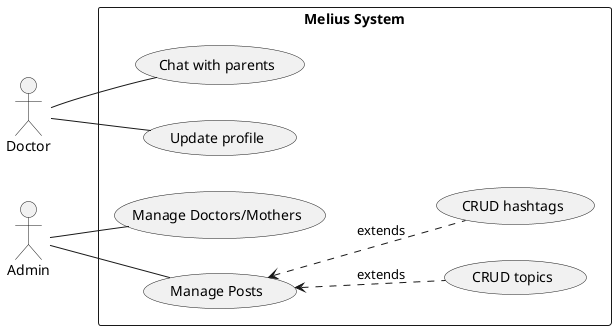 @startuml 
left to right direction

actor Doctor as D
actor Admin as A

rectangle "Melius System" as Melius {

    D -- (Chat with parents)
    D -- (Update profile)

    A -- (Manage Doctors/Mothers)
    A -- (Manage Posts)

    (Manage Posts) <.. (CRUD topics): extends
    (Manage Posts) <.. (CRUD hashtags): extends
}

@enduml
